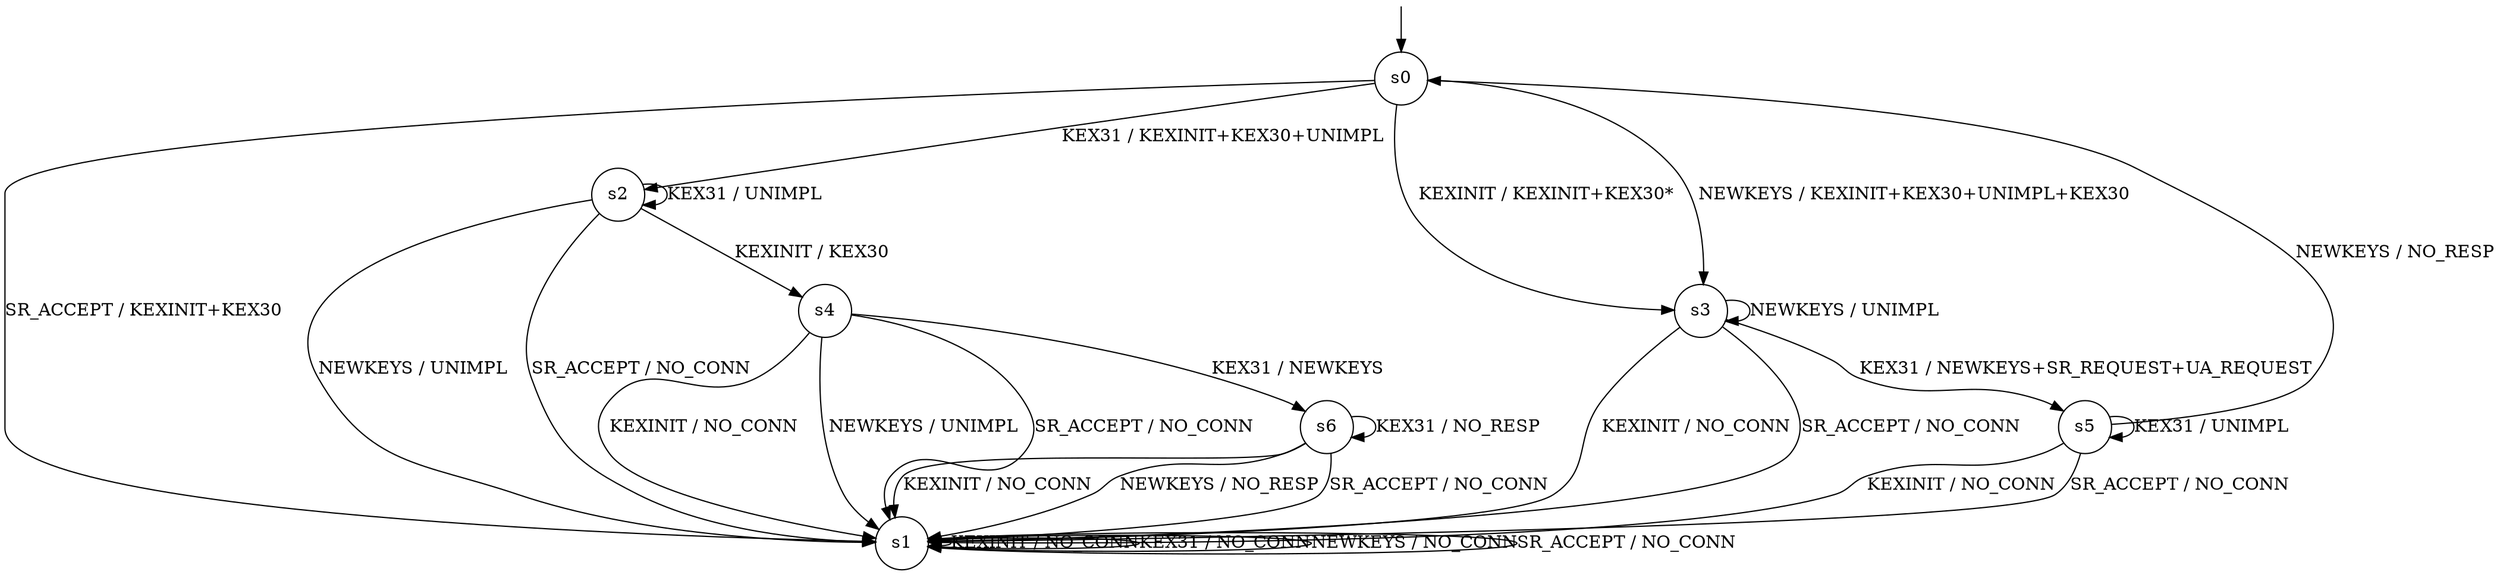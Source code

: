 digraph g {

	s0 [shape="circle" label="s0"];
	s1 [shape="circle" label="s1"];
	s2 [shape="circle" label="s2"];
	s3 [shape="circle" label="s3"];
	s4 [shape="circle" label="s4"];
	s5 [shape="circle" label="s5"];
	s6 [shape="circle" label="s6"];
	s0 -> s3 [label="KEXINIT / KEXINIT+KEX30*"];
	s0 -> s2 [label="KEX31 / KEXINIT+KEX30+UNIMPL"];
	s0 -> s3 [label="NEWKEYS / KEXINIT+KEX30+UNIMPL+KEX30"];
	s0 -> s1 [label="SR_ACCEPT / KEXINIT+KEX30"];
	s1 -> s1 [label="KEXINIT / NO_CONN"];
	s1 -> s1 [label="KEX31 / NO_CONN"];
	s1 -> s1 [label="NEWKEYS / NO_CONN"];
	s1 -> s1 [label="SR_ACCEPT / NO_CONN"];
	s2 -> s4 [label="KEXINIT / KEX30"];
	s2 -> s2 [label="KEX31 / UNIMPL"];
	s2 -> s1 [label="NEWKEYS / UNIMPL"];
	s2 -> s1 [label="SR_ACCEPT / NO_CONN"];
	s3 -> s1 [label="KEXINIT / NO_CONN"];
	s3 -> s5 [label="KEX31 / NEWKEYS+SR_REQUEST+UA_REQUEST"];
	s3 -> s3 [label="NEWKEYS / UNIMPL"];
	s3 -> s1 [label="SR_ACCEPT / NO_CONN"];
	s4 -> s1 [label="KEXINIT / NO_CONN"];
	s4 -> s6 [label="KEX31 / NEWKEYS"];
	s4 -> s1 [label="NEWKEYS / UNIMPL"];
	s4 -> s1 [label="SR_ACCEPT / NO_CONN"];
	s5 -> s1 [label="KEXINIT / NO_CONN"];
	s5 -> s5 [label="KEX31 / UNIMPL"];
	s5 -> s0 [label="NEWKEYS / NO_RESP"];
	s5 -> s1 [label="SR_ACCEPT / NO_CONN"];
	s6 -> s1 [label="KEXINIT / NO_CONN"];
	s6 -> s6 [label="KEX31 / NO_RESP"];
	s6 -> s1 [label="NEWKEYS / NO_RESP"];
	s6 -> s1 [label="SR_ACCEPT / NO_CONN"];

__start0 [label="" shape="none" width="0" height="0"];
__start0 -> s0;

}
